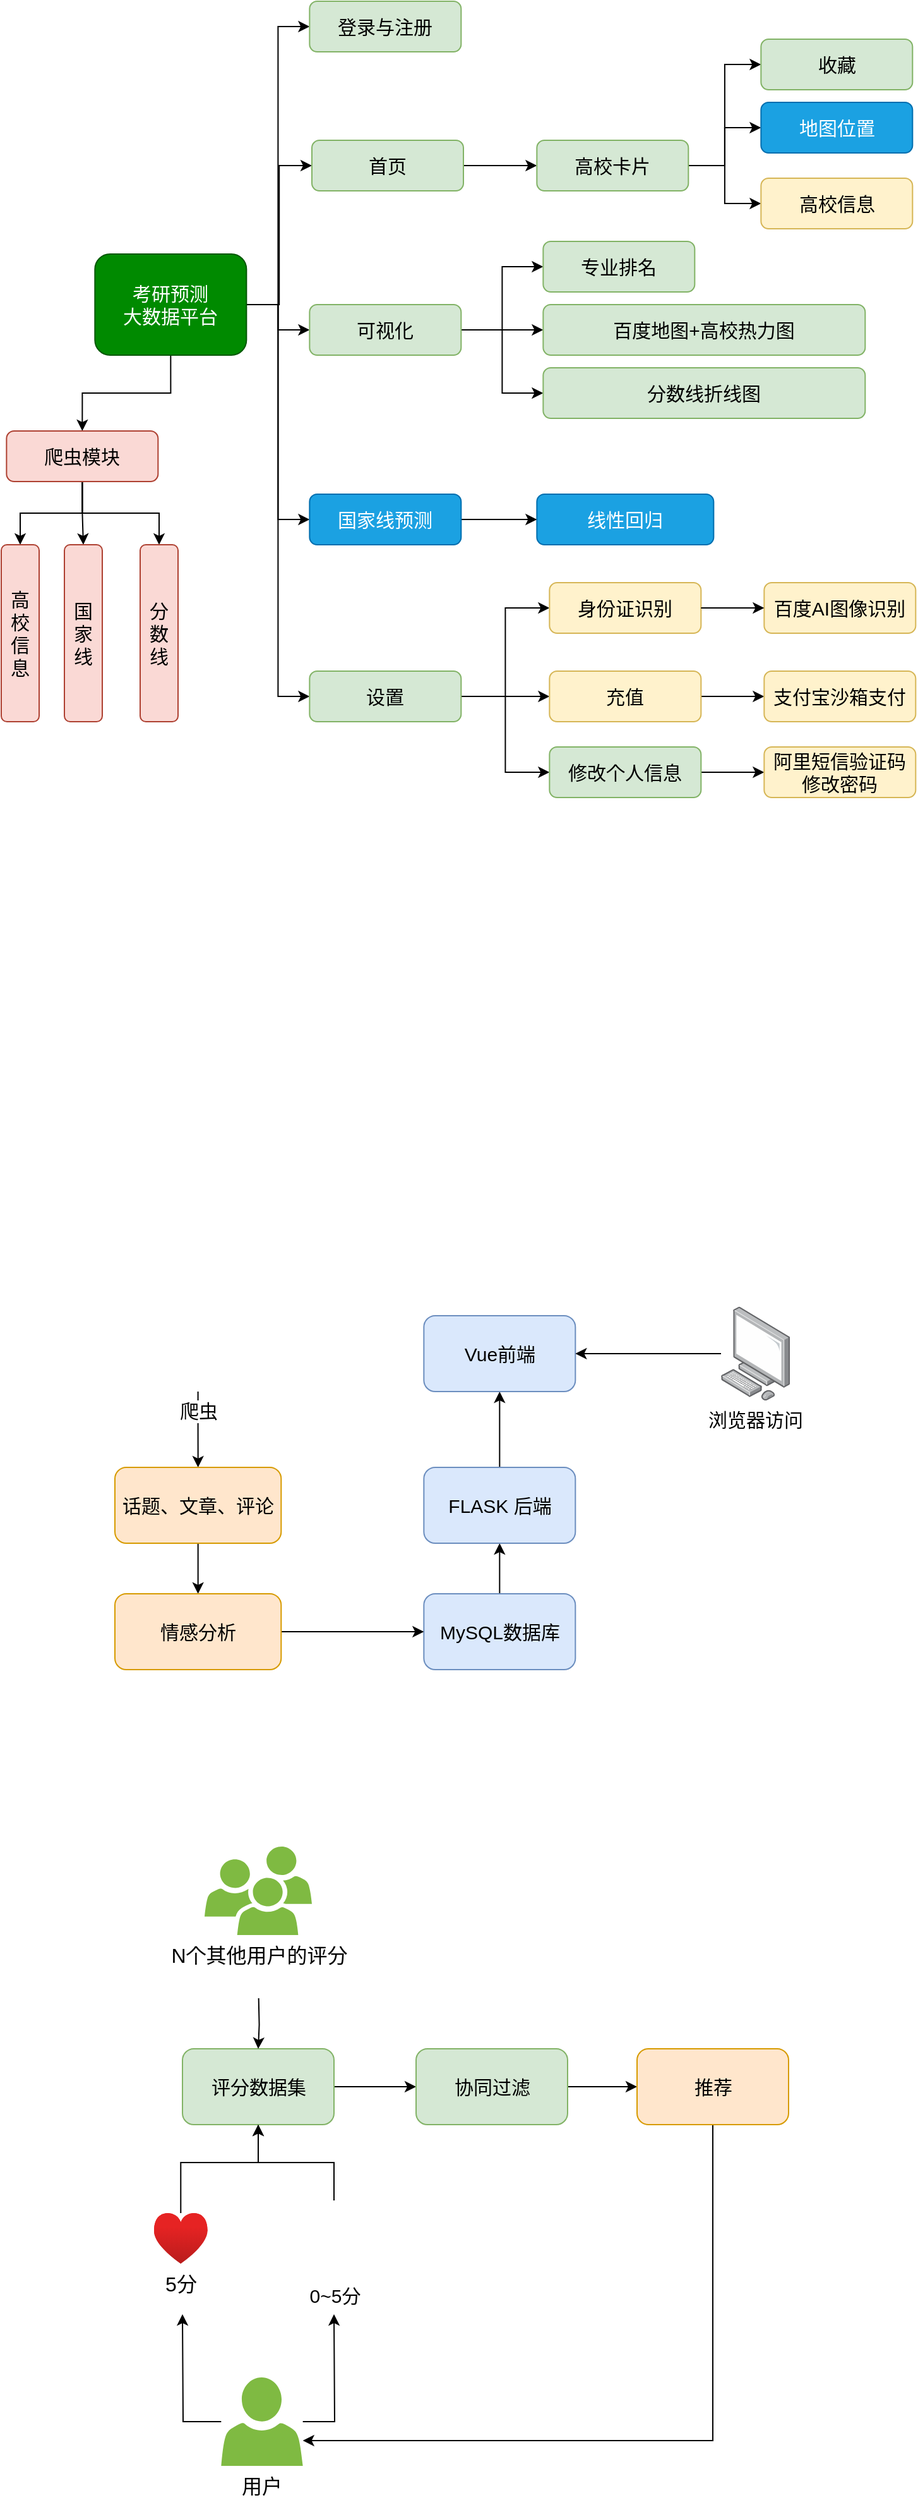 <mxfile version="18.0.8" type="github">
  <diagram id="v9VeEew0eSVK_gECYCmD" name="Page-1">
    <mxGraphModel dx="1422" dy="1963" grid="1" gridSize="10" guides="1" tooltips="1" connect="1" arrows="0" fold="1" page="1" pageScale="1" pageWidth="827" pageHeight="1169" math="0" shadow="0">
      <root>
        <mxCell id="0" />
        <mxCell id="1" parent="0" />
        <mxCell id="GBpQVhTk9KxDPRQjgbmB-8" style="edgeStyle=orthogonalEdgeStyle;rounded=0;orthogonalLoop=1;jettySize=auto;html=1;exitX=1;exitY=0.5;exitDx=0;exitDy=0;entryX=0;entryY=0.5;entryDx=0;entryDy=0;" parent="1" source="GBpQVhTk9KxDPRQjgbmB-1" target="GBpQVhTk9KxDPRQjgbmB-3" edge="1">
          <mxGeometry relative="1" as="geometry" />
        </mxCell>
        <mxCell id="GBpQVhTk9KxDPRQjgbmB-9" style="edgeStyle=orthogonalEdgeStyle;rounded=0;orthogonalLoop=1;jettySize=auto;html=1;exitX=1;exitY=0.5;exitDx=0;exitDy=0;entryX=0;entryY=0.5;entryDx=0;entryDy=0;" parent="1" source="GBpQVhTk9KxDPRQjgbmB-1" target="GBpQVhTk9KxDPRQjgbmB-2" edge="1">
          <mxGeometry relative="1" as="geometry" />
        </mxCell>
        <mxCell id="GBpQVhTk9KxDPRQjgbmB-10" style="edgeStyle=orthogonalEdgeStyle;rounded=0;orthogonalLoop=1;jettySize=auto;html=1;exitX=1;exitY=0.5;exitDx=0;exitDy=0;entryX=0;entryY=0.5;entryDx=0;entryDy=0;" parent="1" source="GBpQVhTk9KxDPRQjgbmB-1" target="GBpQVhTk9KxDPRQjgbmB-4" edge="1">
          <mxGeometry relative="1" as="geometry" />
        </mxCell>
        <mxCell id="GBpQVhTk9KxDPRQjgbmB-12" style="edgeStyle=orthogonalEdgeStyle;rounded=0;orthogonalLoop=1;jettySize=auto;html=1;entryX=0;entryY=0.5;entryDx=0;entryDy=0;exitX=1;exitY=0.5;exitDx=0;exitDy=0;" parent="1" source="z8FbhvkW46ZyqsgCDVF_-14" target="GBpQVhTk9KxDPRQjgbmB-7" edge="1">
          <mxGeometry relative="1" as="geometry">
            <mxPoint x="444.17" y="-450" as="sourcePoint" />
          </mxGeometry>
        </mxCell>
        <mxCell id="ySN6mnR29yhOzEf8zuOG-4" style="edgeStyle=orthogonalEdgeStyle;rounded=0;orthogonalLoop=1;jettySize=auto;html=1;exitX=1;exitY=0.5;exitDx=0;exitDy=0;entryX=0;entryY=0.5;entryDx=0;entryDy=0;" parent="1" source="z8FbhvkW46ZyqsgCDVF_-14" target="ySN6mnR29yhOzEf8zuOG-3" edge="1">
          <mxGeometry relative="1" as="geometry">
            <mxPoint x="444.17" y="-450" as="sourcePoint" />
          </mxGeometry>
        </mxCell>
        <mxCell id="HFXg7WAJ4wF_oNfZ3qlw-3" style="edgeStyle=orthogonalEdgeStyle;rounded=0;orthogonalLoop=1;jettySize=auto;html=1;entryX=0;entryY=0.5;entryDx=0;entryDy=0;exitX=1;exitY=0.5;exitDx=0;exitDy=0;" parent="1" source="z8FbhvkW46ZyqsgCDVF_-14" target="HFXg7WAJ4wF_oNfZ3qlw-1" edge="1">
          <mxGeometry relative="1" as="geometry">
            <mxPoint x="444.17" y="-450" as="sourcePoint" />
            <Array as="points">
              <mxPoint x="414.17" y="-430" />
              <mxPoint x="414.17" y="-430" />
            </Array>
          </mxGeometry>
        </mxCell>
        <mxCell id="z8FbhvkW46ZyqsgCDVF_-9" style="edgeStyle=orthogonalEdgeStyle;rounded=0;orthogonalLoop=1;jettySize=auto;html=1;exitX=0.5;exitY=1;exitDx=0;exitDy=0;entryX=0.5;entryY=0;entryDx=0;entryDy=0;fontSize=20;" parent="1" source="GBpQVhTk9KxDPRQjgbmB-1" target="z8FbhvkW46ZyqsgCDVF_-4" edge="1">
          <mxGeometry relative="1" as="geometry" />
        </mxCell>
        <mxCell id="z8FbhvkW46ZyqsgCDVF_-16" style="edgeStyle=orthogonalEdgeStyle;rounded=0;orthogonalLoop=1;jettySize=auto;html=1;exitX=1;exitY=0.5;exitDx=0;exitDy=0;entryX=0;entryY=0.5;entryDx=0;entryDy=0;fontSize=20;" parent="1" source="GBpQVhTk9KxDPRQjgbmB-1" target="z8FbhvkW46ZyqsgCDVF_-14" edge="1">
          <mxGeometry relative="1" as="geometry" />
        </mxCell>
        <mxCell id="DAb_E89MeZRaqiROTq5Q-5" style="edgeStyle=orthogonalEdgeStyle;rounded=0;orthogonalLoop=1;jettySize=auto;html=1;exitX=1;exitY=0.5;exitDx=0;exitDy=0;entryX=0;entryY=0.5;entryDx=0;entryDy=0;" parent="1" source="GBpQVhTk9KxDPRQjgbmB-1" target="DAb_E89MeZRaqiROTq5Q-4" edge="1">
          <mxGeometry relative="1" as="geometry" />
        </mxCell>
        <mxCell id="GBpQVhTk9KxDPRQjgbmB-1" value="考研预测&lt;br&gt;大数据平台" style="rounded=1;whiteSpace=wrap;html=1;fontSize=15;fillColor=#008a00;strokeColor=#005700;fontColor=#ffffff;" parent="1" vertex="1">
          <mxGeometry x="124.17" y="-780" width="120" height="80" as="geometry" />
        </mxCell>
        <mxCell id="GBpQVhTk9KxDPRQjgbmB-15" style="edgeStyle=orthogonalEdgeStyle;rounded=0;orthogonalLoop=1;jettySize=auto;html=1;exitX=1;exitY=0.5;exitDx=0;exitDy=0;entryX=0;entryY=0.5;entryDx=0;entryDy=0;" parent="1" source="GBpQVhTk9KxDPRQjgbmB-2" target="GBpQVhTk9KxDPRQjgbmB-5" edge="1">
          <mxGeometry relative="1" as="geometry" />
        </mxCell>
        <mxCell id="GBpQVhTk9KxDPRQjgbmB-2" value="首页" style="rounded=1;whiteSpace=wrap;html=1;fontSize=15;fillColor=#d5e8d4;strokeColor=#82b366;" parent="1" vertex="1">
          <mxGeometry x="296" y="-870" width="120" height="40" as="geometry" />
        </mxCell>
        <mxCell id="GBpQVhTk9KxDPRQjgbmB-3" value="登录与注册" style="rounded=1;whiteSpace=wrap;html=1;fontSize=15;fillColor=#d5e8d4;strokeColor=#82b366;" parent="1" vertex="1">
          <mxGeometry x="294.17" y="-980" width="120" height="40" as="geometry" />
        </mxCell>
        <mxCell id="GBpQVhTk9KxDPRQjgbmB-16" style="edgeStyle=orthogonalEdgeStyle;rounded=0;orthogonalLoop=1;jettySize=auto;html=1;exitX=1;exitY=0.5;exitDx=0;exitDy=0;entryX=0;entryY=0.5;entryDx=0;entryDy=0;" parent="1" source="GBpQVhTk9KxDPRQjgbmB-4" target="GBpQVhTk9KxDPRQjgbmB-14" edge="1">
          <mxGeometry relative="1" as="geometry" />
        </mxCell>
        <mxCell id="z8FbhvkW46ZyqsgCDVF_-18" style="edgeStyle=orthogonalEdgeStyle;rounded=0;orthogonalLoop=1;jettySize=auto;html=1;exitX=1;exitY=0.5;exitDx=0;exitDy=0;entryX=0;entryY=0.5;entryDx=0;entryDy=0;fontSize=20;" parent="1" source="GBpQVhTk9KxDPRQjgbmB-4" target="z8FbhvkW46ZyqsgCDVF_-17" edge="1">
          <mxGeometry relative="1" as="geometry" />
        </mxCell>
        <mxCell id="0YCFfEILquXOQMnymZaD-18" style="edgeStyle=orthogonalEdgeStyle;rounded=0;orthogonalLoop=1;jettySize=auto;html=1;exitX=1;exitY=0.5;exitDx=0;exitDy=0;entryX=0;entryY=0.5;entryDx=0;entryDy=0;fontSize=15;" parent="1" source="GBpQVhTk9KxDPRQjgbmB-4" target="0YCFfEILquXOQMnymZaD-17" edge="1">
          <mxGeometry relative="1" as="geometry" />
        </mxCell>
        <mxCell id="GBpQVhTk9KxDPRQjgbmB-4" value="可视化" style="rounded=1;whiteSpace=wrap;html=1;fontSize=15;fillColor=#d5e8d4;strokeColor=#82b366;" parent="1" vertex="1">
          <mxGeometry x="294.17" y="-740" width="120" height="40" as="geometry" />
        </mxCell>
        <mxCell id="aK24O7FuVwJ1XTzpi6x3-2" style="edgeStyle=orthogonalEdgeStyle;rounded=0;orthogonalLoop=1;jettySize=auto;html=1;exitX=1;exitY=0.5;exitDx=0;exitDy=0;entryX=0;entryY=0.5;entryDx=0;entryDy=0;" parent="1" source="GBpQVhTk9KxDPRQjgbmB-5" target="aK24O7FuVwJ1XTzpi6x3-1" edge="1">
          <mxGeometry relative="1" as="geometry" />
        </mxCell>
        <mxCell id="DAb_E89MeZRaqiROTq5Q-2" style="edgeStyle=orthogonalEdgeStyle;rounded=0;orthogonalLoop=1;jettySize=auto;html=1;exitX=1;exitY=0.5;exitDx=0;exitDy=0;entryX=0;entryY=0.5;entryDx=0;entryDy=0;" parent="1" source="GBpQVhTk9KxDPRQjgbmB-5" target="DAb_E89MeZRaqiROTq5Q-1" edge="1">
          <mxGeometry relative="1" as="geometry" />
        </mxCell>
        <mxCell id="zeeLAh5wC0WxoKkXgmIy-2" style="edgeStyle=orthogonalEdgeStyle;rounded=0;orthogonalLoop=1;jettySize=auto;html=1;exitX=1;exitY=0.5;exitDx=0;exitDy=0;entryX=0;entryY=0.5;entryDx=0;entryDy=0;" edge="1" parent="1" source="GBpQVhTk9KxDPRQjgbmB-5" target="zeeLAh5wC0WxoKkXgmIy-1">
          <mxGeometry relative="1" as="geometry" />
        </mxCell>
        <mxCell id="GBpQVhTk9KxDPRQjgbmB-5" value="高校卡片" style="rounded=1;whiteSpace=wrap;html=1;fontSize=15;fillColor=#d5e8d4;strokeColor=#82b366;" parent="1" vertex="1">
          <mxGeometry x="474.17" y="-870" width="120" height="40" as="geometry" />
        </mxCell>
        <mxCell id="GBpQVhTk9KxDPRQjgbmB-7" value="身份证识别" style="rounded=1;whiteSpace=wrap;html=1;fontSize=15;fillColor=#fff2cc;strokeColor=#d6b656;" parent="1" vertex="1">
          <mxGeometry x="484.17" y="-520" width="120" height="40" as="geometry" />
        </mxCell>
        <mxCell id="GBpQVhTk9KxDPRQjgbmB-14" value="专业排名" style="rounded=1;whiteSpace=wrap;html=1;fontSize=15;fillColor=#d5e8d4;strokeColor=#82b366;" parent="1" vertex="1">
          <mxGeometry x="479.17" y="-790" width="120" height="40" as="geometry" />
        </mxCell>
        <mxCell id="ySN6mnR29yhOzEf8zuOG-1" value="百度AI图像识别" style="rounded=1;whiteSpace=wrap;html=1;fontSize=15;fillColor=#fff2cc;strokeColor=#d6b656;" parent="1" vertex="1">
          <mxGeometry x="654.17" y="-520" width="120" height="40" as="geometry" />
        </mxCell>
        <mxCell id="ySN6mnR29yhOzEf8zuOG-2" style="edgeStyle=orthogonalEdgeStyle;rounded=0;orthogonalLoop=1;jettySize=auto;html=1;exitX=1;exitY=0.5;exitDx=0;exitDy=0;" parent="1" source="GBpQVhTk9KxDPRQjgbmB-7" edge="1">
          <mxGeometry relative="1" as="geometry">
            <mxPoint x="614.17" y="-560" as="sourcePoint" />
            <mxPoint x="654.17" y="-500" as="targetPoint" />
          </mxGeometry>
        </mxCell>
        <mxCell id="EjBGtmn64PD8jTdNR0ln-4" style="edgeStyle=orthogonalEdgeStyle;rounded=0;orthogonalLoop=1;jettySize=auto;html=1;exitX=1;exitY=0.5;exitDx=0;exitDy=0;entryX=0;entryY=0.5;entryDx=0;entryDy=0;" parent="1" source="ySN6mnR29yhOzEf8zuOG-3" target="EjBGtmn64PD8jTdNR0ln-3" edge="1">
          <mxGeometry relative="1" as="geometry" />
        </mxCell>
        <mxCell id="ySN6mnR29yhOzEf8zuOG-3" value="修改个人信息" style="rounded=1;whiteSpace=wrap;html=1;fontSize=15;fillColor=#d5e8d4;strokeColor=#82b366;" parent="1" vertex="1">
          <mxGeometry x="484.17" y="-390" width="120" height="40" as="geometry" />
        </mxCell>
        <mxCell id="HFXg7WAJ4wF_oNfZ3qlw-4" style="edgeStyle=orthogonalEdgeStyle;rounded=0;orthogonalLoop=1;jettySize=auto;html=1;exitX=1;exitY=0.5;exitDx=0;exitDy=0;entryX=0;entryY=0.5;entryDx=0;entryDy=0;" parent="1" source="HFXg7WAJ4wF_oNfZ3qlw-1" target="HFXg7WAJ4wF_oNfZ3qlw-2" edge="1">
          <mxGeometry relative="1" as="geometry" />
        </mxCell>
        <mxCell id="HFXg7WAJ4wF_oNfZ3qlw-1" value="充值" style="rounded=1;whiteSpace=wrap;html=1;fontSize=15;fillColor=#fff2cc;strokeColor=#d6b656;" parent="1" vertex="1">
          <mxGeometry x="484.17" y="-450" width="120" height="40" as="geometry" />
        </mxCell>
        <mxCell id="HFXg7WAJ4wF_oNfZ3qlw-2" value="支付宝沙箱支付" style="rounded=1;whiteSpace=wrap;html=1;fontSize=15;fillColor=#fff2cc;strokeColor=#d6b656;" parent="1" vertex="1">
          <mxGeometry x="654.17" y="-450" width="120" height="40" as="geometry" />
        </mxCell>
        <mxCell id="EjBGtmn64PD8jTdNR0ln-3" value="阿里短信验证码修改密码" style="rounded=1;whiteSpace=wrap;html=1;fontSize=15;fillColor=#fff2cc;strokeColor=#d6b656;" parent="1" vertex="1">
          <mxGeometry x="654.17" y="-390" width="120" height="40" as="geometry" />
        </mxCell>
        <mxCell id="z8FbhvkW46ZyqsgCDVF_-10" style="edgeStyle=orthogonalEdgeStyle;rounded=0;orthogonalLoop=1;jettySize=auto;html=1;exitX=0.5;exitY=1;exitDx=0;exitDy=0;entryX=0.5;entryY=0;entryDx=0;entryDy=0;fontSize=20;" parent="1" source="z8FbhvkW46ZyqsgCDVF_-4" target="z8FbhvkW46ZyqsgCDVF_-5" edge="1">
          <mxGeometry relative="1" as="geometry" />
        </mxCell>
        <mxCell id="z8FbhvkW46ZyqsgCDVF_-11" style="edgeStyle=orthogonalEdgeStyle;rounded=0;orthogonalLoop=1;jettySize=auto;html=1;exitX=0.5;exitY=1;exitDx=0;exitDy=0;entryX=0.5;entryY=0;entryDx=0;entryDy=0;fontSize=20;" parent="1" source="z8FbhvkW46ZyqsgCDVF_-4" target="z8FbhvkW46ZyqsgCDVF_-6" edge="1">
          <mxGeometry relative="1" as="geometry" />
        </mxCell>
        <mxCell id="z8FbhvkW46ZyqsgCDVF_-12" style="edgeStyle=orthogonalEdgeStyle;rounded=0;orthogonalLoop=1;jettySize=auto;html=1;exitX=0.5;exitY=1;exitDx=0;exitDy=0;entryX=0.5;entryY=0;entryDx=0;entryDy=0;fontSize=20;" parent="1" source="z8FbhvkW46ZyqsgCDVF_-4" target="z8FbhvkW46ZyqsgCDVF_-7" edge="1">
          <mxGeometry relative="1" as="geometry" />
        </mxCell>
        <mxCell id="z8FbhvkW46ZyqsgCDVF_-4" value="爬虫模块" style="rounded=1;whiteSpace=wrap;html=1;fontSize=15;fillColor=#fad9d5;strokeColor=#ae4132;" parent="1" vertex="1">
          <mxGeometry x="54.17" y="-640" width="120" height="40" as="geometry" />
        </mxCell>
        <mxCell id="z8FbhvkW46ZyqsgCDVF_-5" value="高校信息" style="rounded=1;whiteSpace=wrap;html=1;fontSize=15;fillColor=#fad9d5;strokeColor=#ae4132;" parent="1" vertex="1">
          <mxGeometry x="50.0" y="-550" width="30" height="140" as="geometry" />
        </mxCell>
        <mxCell id="z8FbhvkW46ZyqsgCDVF_-6" value="国家线" style="rounded=1;whiteSpace=wrap;html=1;fontSize=15;fillColor=#fad9d5;strokeColor=#ae4132;" parent="1" vertex="1">
          <mxGeometry x="100.0" y="-550" width="30" height="140" as="geometry" />
        </mxCell>
        <mxCell id="z8FbhvkW46ZyqsgCDVF_-7" value="分数线" style="rounded=1;whiteSpace=wrap;html=1;fontSize=15;fillColor=#fad9d5;strokeColor=#ae4132;" parent="1" vertex="1">
          <mxGeometry x="160.0" y="-550" width="30" height="140" as="geometry" />
        </mxCell>
        <mxCell id="z8FbhvkW46ZyqsgCDVF_-14" value="设置" style="rounded=1;whiteSpace=wrap;html=1;fontSize=15;fillColor=#d5e8d4;strokeColor=#82b366;" parent="1" vertex="1">
          <mxGeometry x="294.17" y="-450" width="120" height="40" as="geometry" />
        </mxCell>
        <mxCell id="z8FbhvkW46ZyqsgCDVF_-17" value="分数线折线图" style="rounded=1;whiteSpace=wrap;html=1;fontSize=15;fillColor=#d5e8d4;strokeColor=#82b366;" parent="1" vertex="1">
          <mxGeometry x="479.17" y="-690" width="255" height="40" as="geometry" />
        </mxCell>
        <mxCell id="aK24O7FuVwJ1XTzpi6x3-1" value="高校信息" style="rounded=1;whiteSpace=wrap;html=1;fontSize=15;fillColor=#fff2cc;strokeColor=#d6b656;" parent="1" vertex="1">
          <mxGeometry x="651.67" y="-840" width="120" height="40" as="geometry" />
        </mxCell>
        <mxCell id="DAb_E89MeZRaqiROTq5Q-1" value="地图位置" style="rounded=1;whiteSpace=wrap;html=1;fontSize=15;fillColor=#1ba1e2;strokeColor=#006EAF;fontColor=#ffffff;" parent="1" vertex="1">
          <mxGeometry x="651.67" y="-900" width="120" height="40" as="geometry" />
        </mxCell>
        <mxCell id="DAb_E89MeZRaqiROTq5Q-3" value="线性回归" style="rounded=1;whiteSpace=wrap;html=1;fontSize=15;fillColor=#1ba1e2;strokeColor=#006EAF;fontColor=#ffffff;" parent="1" vertex="1">
          <mxGeometry x="474.17" y="-590" width="140" height="40" as="geometry" />
        </mxCell>
        <mxCell id="DAb_E89MeZRaqiROTq5Q-6" style="edgeStyle=orthogonalEdgeStyle;rounded=0;orthogonalLoop=1;jettySize=auto;html=1;exitX=1;exitY=0.5;exitDx=0;exitDy=0;entryX=0;entryY=0.5;entryDx=0;entryDy=0;" parent="1" source="DAb_E89MeZRaqiROTq5Q-4" target="DAb_E89MeZRaqiROTq5Q-3" edge="1">
          <mxGeometry relative="1" as="geometry" />
        </mxCell>
        <mxCell id="DAb_E89MeZRaqiROTq5Q-4" value="国家线预测" style="rounded=1;whiteSpace=wrap;html=1;fontSize=15;fillColor=#1ba1e2;strokeColor=#006EAF;fontColor=#ffffff;" parent="1" vertex="1">
          <mxGeometry x="294.17" y="-590" width="120" height="40" as="geometry" />
        </mxCell>
        <mxCell id="dzNJQtH1lF4GbQgVGkNk-4" style="edgeStyle=orthogonalEdgeStyle;rounded=0;orthogonalLoop=1;jettySize=auto;html=1;exitX=1;exitY=0.5;exitDx=0;exitDy=0;entryX=0;entryY=0.5;entryDx=0;entryDy=0;fontSize=15;" parent="1" source="dzNJQtH1lF4GbQgVGkNk-1" target="dzNJQtH1lF4GbQgVGkNk-2" edge="1">
          <mxGeometry relative="1" as="geometry" />
        </mxCell>
        <mxCell id="dzNJQtH1lF4GbQgVGkNk-1" value="评分数据集" style="rounded=1;whiteSpace=wrap;html=1;fontSize=15;fillColor=#d5e8d4;strokeColor=#82b366;" parent="1" vertex="1">
          <mxGeometry x="193.5" y="640" width="120" height="60" as="geometry" />
        </mxCell>
        <mxCell id="dzNJQtH1lF4GbQgVGkNk-5" style="edgeStyle=orthogonalEdgeStyle;rounded=0;orthogonalLoop=1;jettySize=auto;html=1;exitX=1;exitY=0.5;exitDx=0;exitDy=0;entryX=0;entryY=0.5;entryDx=0;entryDy=0;fontSize=15;" parent="1" source="dzNJQtH1lF4GbQgVGkNk-2" target="dzNJQtH1lF4GbQgVGkNk-3" edge="1">
          <mxGeometry relative="1" as="geometry" />
        </mxCell>
        <mxCell id="dzNJQtH1lF4GbQgVGkNk-2" value="协同过滤" style="rounded=1;whiteSpace=wrap;html=1;fontSize=15;fillColor=#d5e8d4;strokeColor=#82b366;" parent="1" vertex="1">
          <mxGeometry x="378.5" y="640" width="120" height="60" as="geometry" />
        </mxCell>
        <mxCell id="dzNJQtH1lF4GbQgVGkNk-14" style="edgeStyle=orthogonalEdgeStyle;rounded=0;orthogonalLoop=1;jettySize=auto;html=1;exitX=0.5;exitY=1;exitDx=0;exitDy=0;fontSize=16;" parent="1" source="dzNJQtH1lF4GbQgVGkNk-3" target="dzNJQtH1lF4GbQgVGkNk-9" edge="1">
          <mxGeometry relative="1" as="geometry">
            <Array as="points">
              <mxPoint x="613.5" y="950" />
            </Array>
          </mxGeometry>
        </mxCell>
        <mxCell id="dzNJQtH1lF4GbQgVGkNk-3" value="推荐" style="rounded=1;whiteSpace=wrap;html=1;fontSize=15;fillColor=#ffe6cc;strokeColor=#d79b00;" parent="1" vertex="1">
          <mxGeometry x="553.5" y="640" width="120" height="60" as="geometry" />
        </mxCell>
        <mxCell id="dzNJQtH1lF4GbQgVGkNk-12" style="edgeStyle=orthogonalEdgeStyle;rounded=0;orthogonalLoop=1;jettySize=auto;html=1;entryX=0.5;entryY=1;entryDx=0;entryDy=0;fontSize=16;" parent="1" source="dzNJQtH1lF4GbQgVGkNk-6" target="dzNJQtH1lF4GbQgVGkNk-1" edge="1">
          <mxGeometry relative="1" as="geometry">
            <Array as="points">
              <mxPoint x="192.5" y="730" />
              <mxPoint x="253.5" y="730" />
            </Array>
          </mxGeometry>
        </mxCell>
        <mxCell id="dzNJQtH1lF4GbQgVGkNk-6" value="5分" style="aspect=fixed;html=1;points=[];align=center;image;fontSize=16;image=img/lib/azure2/general/Heart.svg;" parent="1" vertex="1">
          <mxGeometry x="170.83" y="770" width="42.67" height="40" as="geometry" />
        </mxCell>
        <mxCell id="dzNJQtH1lF4GbQgVGkNk-13" style="edgeStyle=orthogonalEdgeStyle;rounded=0;orthogonalLoop=1;jettySize=auto;html=1;entryX=0.5;entryY=1;entryDx=0;entryDy=0;fontSize=16;" parent="1" source="dzNJQtH1lF4GbQgVGkNk-7" target="dzNJQtH1lF4GbQgVGkNk-1" edge="1">
          <mxGeometry relative="1" as="geometry">
            <Array as="points">
              <mxPoint x="313.5" y="730" />
              <mxPoint x="253.5" y="730" />
            </Array>
          </mxGeometry>
        </mxCell>
        <mxCell id="dzNJQtH1lF4GbQgVGkNk-7" value="0~5分" style="shape=image;html=1;verticalAlign=top;verticalLabelPosition=bottom;labelBackgroundColor=#ffffff;imageAspect=0;aspect=fixed;image=https://cdn1.iconfinder.com/data/icons/filled-line-christmas-icons/75/_star-128.png;fontSize=15;" parent="1" vertex="1">
          <mxGeometry x="283.5" y="760" width="60" height="60" as="geometry" />
        </mxCell>
        <mxCell id="dzNJQtH1lF4GbQgVGkNk-10" value="" style="edgeStyle=orthogonalEdgeStyle;rounded=0;orthogonalLoop=1;jettySize=auto;html=1;fontSize=16;" parent="1" source="dzNJQtH1lF4GbQgVGkNk-9" edge="1">
          <mxGeometry relative="1" as="geometry">
            <mxPoint x="313.5" y="850" as="targetPoint" />
          </mxGeometry>
        </mxCell>
        <mxCell id="dzNJQtH1lF4GbQgVGkNk-11" style="edgeStyle=orthogonalEdgeStyle;rounded=0;orthogonalLoop=1;jettySize=auto;html=1;fontSize=16;" parent="1" source="dzNJQtH1lF4GbQgVGkNk-9" edge="1">
          <mxGeometry relative="1" as="geometry">
            <mxPoint x="193.5" y="850" as="targetPoint" />
          </mxGeometry>
        </mxCell>
        <mxCell id="dzNJQtH1lF4GbQgVGkNk-9" value="用户" style="sketch=0;pointerEvents=1;shadow=0;dashed=0;html=1;strokeColor=none;labelPosition=center;verticalLabelPosition=bottom;verticalAlign=top;outlineConnect=0;align=center;shape=mxgraph.office.users.user;fillColor=#7FBA42;fontSize=16;" parent="1" vertex="1">
          <mxGeometry x="224.16" y="900" width="64.67" height="70" as="geometry" />
        </mxCell>
        <mxCell id="dzNJQtH1lF4GbQgVGkNk-17" value="" style="edgeStyle=orthogonalEdgeStyle;rounded=0;orthogonalLoop=1;jettySize=auto;html=1;fontSize=16;" parent="1" target="dzNJQtH1lF4GbQgVGkNk-1" edge="1">
          <mxGeometry relative="1" as="geometry">
            <mxPoint x="253.83" y="600" as="sourcePoint" />
          </mxGeometry>
        </mxCell>
        <mxCell id="dzNJQtH1lF4GbQgVGkNk-16" value="N个其他用户的评分" style="sketch=0;pointerEvents=1;shadow=0;dashed=0;html=1;strokeColor=none;labelPosition=center;verticalLabelPosition=bottom;verticalAlign=top;outlineConnect=0;align=center;shape=mxgraph.office.users.users;fillColor=#7FBA42;fontSize=16;" parent="1" vertex="1">
          <mxGeometry x="211" y="480" width="85" height="70" as="geometry" />
        </mxCell>
        <mxCell id="0YCFfEILquXOQMnymZaD-11" value="" style="edgeStyle=orthogonalEdgeStyle;rounded=0;orthogonalLoop=1;jettySize=auto;html=1;fontSize=15;" parent="1" source="0YCFfEILquXOQMnymZaD-1" target="0YCFfEILquXOQMnymZaD-2" edge="1">
          <mxGeometry relative="1" as="geometry" />
        </mxCell>
        <mxCell id="0YCFfEILquXOQMnymZaD-1" value="爬虫" style="shape=image;html=1;verticalAlign=top;verticalLabelPosition=bottom;labelBackgroundColor=#ffffff;imageAspect=0;aspect=fixed;image=https://cdn2.iconfinder.com/data/icons/free-solid-halloween-icons/24/Spider-128.png;fontSize=15;" parent="1" vertex="1">
          <mxGeometry x="170.83" y="50" width="70" height="70" as="geometry" />
        </mxCell>
        <mxCell id="0YCFfEILquXOQMnymZaD-12" value="" style="edgeStyle=orthogonalEdgeStyle;rounded=0;orthogonalLoop=1;jettySize=auto;html=1;fontSize=15;" parent="1" source="0YCFfEILquXOQMnymZaD-2" target="0YCFfEILquXOQMnymZaD-6" edge="1">
          <mxGeometry relative="1" as="geometry" />
        </mxCell>
        <mxCell id="0YCFfEILquXOQMnymZaD-2" value="话题、文章、评论" style="rounded=1;whiteSpace=wrap;html=1;fontSize=15;fillColor=#ffe6cc;strokeColor=#d79b00;" parent="1" vertex="1">
          <mxGeometry x="140" y="180" width="131.66" height="60" as="geometry" />
        </mxCell>
        <mxCell id="0YCFfEILquXOQMnymZaD-14" value="" style="edgeStyle=orthogonalEdgeStyle;rounded=0;orthogonalLoop=1;jettySize=auto;html=1;fontSize=15;" parent="1" source="0YCFfEILquXOQMnymZaD-5" target="0YCFfEILquXOQMnymZaD-7" edge="1">
          <mxGeometry relative="1" as="geometry" />
        </mxCell>
        <mxCell id="0YCFfEILquXOQMnymZaD-5" value="MySQL数据库" style="rounded=1;whiteSpace=wrap;html=1;fontSize=15;fillColor=#dae8fc;strokeColor=#6c8ebf;" parent="1" vertex="1">
          <mxGeometry x="384.67" y="280" width="120" height="60" as="geometry" />
        </mxCell>
        <mxCell id="0YCFfEILquXOQMnymZaD-13" value="" style="edgeStyle=orthogonalEdgeStyle;rounded=0;orthogonalLoop=1;jettySize=auto;html=1;fontSize=15;" parent="1" source="0YCFfEILquXOQMnymZaD-6" target="0YCFfEILquXOQMnymZaD-5" edge="1">
          <mxGeometry relative="1" as="geometry" />
        </mxCell>
        <mxCell id="0YCFfEILquXOQMnymZaD-6" value="情感分析" style="rounded=1;whiteSpace=wrap;html=1;fontSize=15;fillColor=#ffe6cc;strokeColor=#d79b00;" parent="1" vertex="1">
          <mxGeometry x="140" y="280" width="131.66" height="60" as="geometry" />
        </mxCell>
        <mxCell id="0YCFfEILquXOQMnymZaD-15" value="" style="edgeStyle=orthogonalEdgeStyle;rounded=0;orthogonalLoop=1;jettySize=auto;html=1;fontSize=15;" parent="1" source="0YCFfEILquXOQMnymZaD-7" target="0YCFfEILquXOQMnymZaD-8" edge="1">
          <mxGeometry relative="1" as="geometry" />
        </mxCell>
        <mxCell id="0YCFfEILquXOQMnymZaD-7" value="FLASK 后端" style="rounded=1;whiteSpace=wrap;html=1;fontSize=15;fillColor=#dae8fc;strokeColor=#6c8ebf;" parent="1" vertex="1">
          <mxGeometry x="384.67" y="180" width="120" height="60" as="geometry" />
        </mxCell>
        <mxCell id="0YCFfEILquXOQMnymZaD-8" value="Vue前端" style="rounded=1;whiteSpace=wrap;html=1;fontSize=15;fillColor=#dae8fc;strokeColor=#6c8ebf;" parent="1" vertex="1">
          <mxGeometry x="384.67" y="60" width="120" height="60" as="geometry" />
        </mxCell>
        <mxCell id="0YCFfEILquXOQMnymZaD-16" style="edgeStyle=orthogonalEdgeStyle;rounded=0;orthogonalLoop=1;jettySize=auto;html=1;entryX=1;entryY=0.5;entryDx=0;entryDy=0;fontSize=15;" parent="1" source="0YCFfEILquXOQMnymZaD-10" target="0YCFfEILquXOQMnymZaD-8" edge="1">
          <mxGeometry relative="1" as="geometry" />
        </mxCell>
        <mxCell id="0YCFfEILquXOQMnymZaD-10" value="浏览器访问" style="points=[];aspect=fixed;html=1;align=center;shadow=0;dashed=0;image;image=img/lib/allied_telesis/computer_and_terminals/Personal_Computer.svg;fontSize=15;" parent="1" vertex="1">
          <mxGeometry x="620" y="52.89" width="54.76" height="74.21" as="geometry" />
        </mxCell>
        <mxCell id="0YCFfEILquXOQMnymZaD-17" value="百度地图+高校热力图" style="rounded=1;whiteSpace=wrap;html=1;fontSize=15;fillColor=#d5e8d4;strokeColor=#82b366;" parent="1" vertex="1">
          <mxGeometry x="479.17" y="-740" width="255" height="40" as="geometry" />
        </mxCell>
        <mxCell id="zeeLAh5wC0WxoKkXgmIy-1" value="收藏" style="rounded=1;whiteSpace=wrap;html=1;fontSize=15;fillColor=#d5e8d4;strokeColor=#82b366;" vertex="1" parent="1">
          <mxGeometry x="651.67" y="-950" width="120" height="40" as="geometry" />
        </mxCell>
      </root>
    </mxGraphModel>
  </diagram>
</mxfile>
